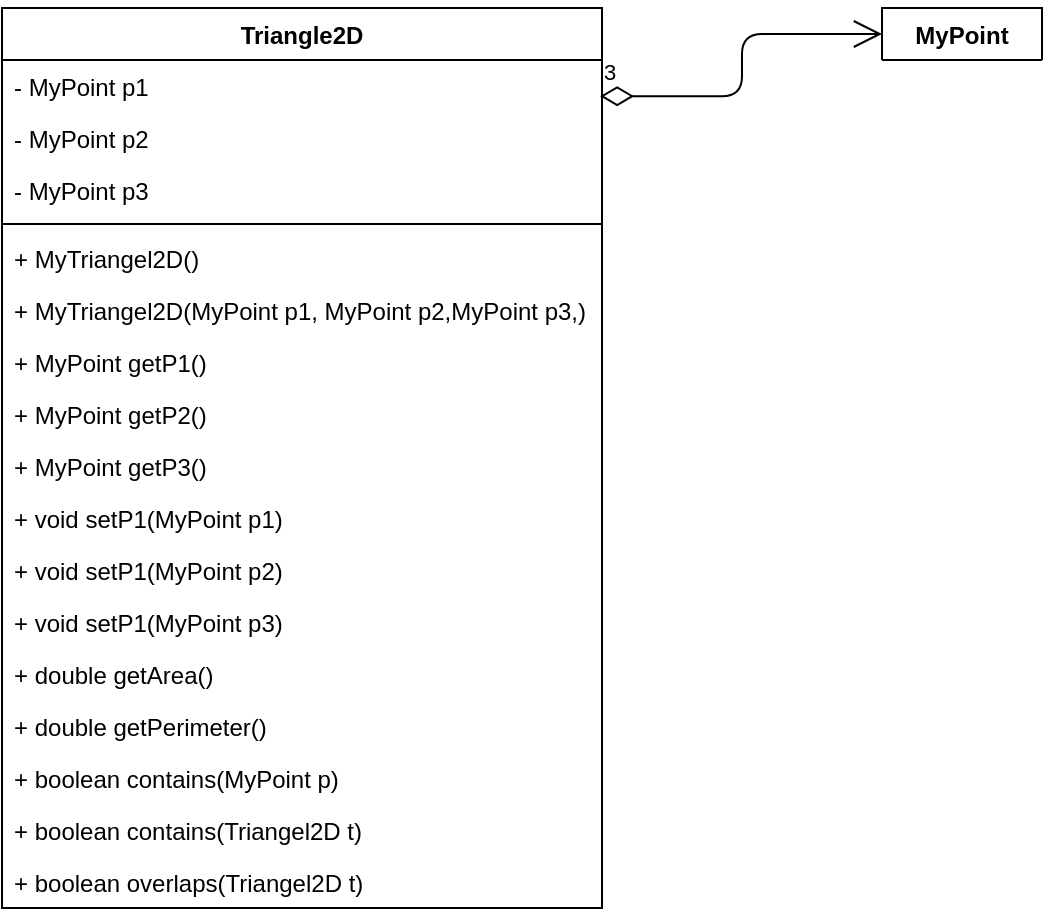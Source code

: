 <mxfile version="12.2.2" type="device" pages="1"><diagram id="ZhmUIzdcCL7LhoUpzjvs" name="Page-1"><mxGraphModel dx="409" dy="487" grid="1" gridSize="10" guides="1" tooltips="1" connect="1" arrows="1" fold="1" page="1" pageScale="1" pageWidth="827" pageHeight="1169" math="0" shadow="0"><root><mxCell id="0"/><mxCell id="1" parent="0"/><mxCell id="i5_hQR92lufO73XHKS0G-1" value="Triangle2D" style="swimlane;fontStyle=1;align=center;verticalAlign=top;childLayout=stackLayout;horizontal=1;startSize=26;horizontalStack=0;resizeParent=1;resizeParentMax=0;resizeLast=0;collapsible=1;marginBottom=0;" vertex="1" parent="1"><mxGeometry x="20" y="120" width="300" height="450" as="geometry"/></mxCell><mxCell id="i5_hQR92lufO73XHKS0G-10" value="- MyPoint p1" style="text;strokeColor=none;fillColor=none;align=left;verticalAlign=top;spacingLeft=4;spacingRight=4;overflow=hidden;rotatable=0;points=[[0,0.5],[1,0.5]];portConstraint=eastwest;" vertex="1" parent="i5_hQR92lufO73XHKS0G-1"><mxGeometry y="26" width="300" height="26" as="geometry"/></mxCell><mxCell id="i5_hQR92lufO73XHKS0G-2" value="- MyPoint p2" style="text;strokeColor=none;fillColor=none;align=left;verticalAlign=top;spacingLeft=4;spacingRight=4;overflow=hidden;rotatable=0;points=[[0,0.5],[1,0.5]];portConstraint=eastwest;" vertex="1" parent="i5_hQR92lufO73XHKS0G-1"><mxGeometry y="52" width="300" height="26" as="geometry"/></mxCell><mxCell id="i5_hQR92lufO73XHKS0G-11" value="- MyPoint p3" style="text;strokeColor=none;fillColor=none;align=left;verticalAlign=top;spacingLeft=4;spacingRight=4;overflow=hidden;rotatable=0;points=[[0,0.5],[1,0.5]];portConstraint=eastwest;" vertex="1" parent="i5_hQR92lufO73XHKS0G-1"><mxGeometry y="78" width="300" height="26" as="geometry"/></mxCell><mxCell id="i5_hQR92lufO73XHKS0G-3" value="" style="line;strokeWidth=1;fillColor=none;align=left;verticalAlign=middle;spacingTop=-1;spacingLeft=3;spacingRight=3;rotatable=0;labelPosition=right;points=[];portConstraint=eastwest;" vertex="1" parent="i5_hQR92lufO73XHKS0G-1"><mxGeometry y="104" width="300" height="8" as="geometry"/></mxCell><mxCell id="i5_hQR92lufO73XHKS0G-4" value="+ MyTriangel2D()" style="text;strokeColor=none;fillColor=none;align=left;verticalAlign=top;spacingLeft=4;spacingRight=4;overflow=hidden;rotatable=0;points=[[0,0.5],[1,0.5]];portConstraint=eastwest;" vertex="1" parent="i5_hQR92lufO73XHKS0G-1"><mxGeometry y="112" width="300" height="26" as="geometry"/></mxCell><mxCell id="i5_hQR92lufO73XHKS0G-26" value="+ MyTriangel2D(MyPoint p1, MyPoint p2,MyPoint p3,)" style="text;strokeColor=none;fillColor=none;align=left;verticalAlign=top;spacingLeft=4;spacingRight=4;overflow=hidden;rotatable=0;points=[[0,0.5],[1,0.5]];portConstraint=eastwest;" vertex="1" parent="i5_hQR92lufO73XHKS0G-1"><mxGeometry y="138" width="300" height="26" as="geometry"/></mxCell><mxCell id="i5_hQR92lufO73XHKS0G-36" value="+ MyPoint getP1()" style="text;strokeColor=none;fillColor=none;align=left;verticalAlign=top;spacingLeft=4;spacingRight=4;overflow=hidden;rotatable=0;points=[[0,0.5],[1,0.5]];portConstraint=eastwest;" vertex="1" parent="i5_hQR92lufO73XHKS0G-1"><mxGeometry y="164" width="300" height="26" as="geometry"/></mxCell><mxCell id="i5_hQR92lufO73XHKS0G-37" value="+ MyPoint getP2()" style="text;strokeColor=none;fillColor=none;align=left;verticalAlign=top;spacingLeft=4;spacingRight=4;overflow=hidden;rotatable=0;points=[[0,0.5],[1,0.5]];portConstraint=eastwest;" vertex="1" parent="i5_hQR92lufO73XHKS0G-1"><mxGeometry y="190" width="300" height="26" as="geometry"/></mxCell><mxCell id="i5_hQR92lufO73XHKS0G-38" value="+ MyPoint getP3()" style="text;strokeColor=none;fillColor=none;align=left;verticalAlign=top;spacingLeft=4;spacingRight=4;overflow=hidden;rotatable=0;points=[[0,0.5],[1,0.5]];portConstraint=eastwest;" vertex="1" parent="i5_hQR92lufO73XHKS0G-1"><mxGeometry y="216" width="300" height="26" as="geometry"/></mxCell><mxCell id="i5_hQR92lufO73XHKS0G-39" value="+ void setP1(MyPoint p1)" style="text;strokeColor=none;fillColor=none;align=left;verticalAlign=top;spacingLeft=4;spacingRight=4;overflow=hidden;rotatable=0;points=[[0,0.5],[1,0.5]];portConstraint=eastwest;" vertex="1" parent="i5_hQR92lufO73XHKS0G-1"><mxGeometry y="242" width="300" height="26" as="geometry"/></mxCell><mxCell id="i5_hQR92lufO73XHKS0G-40" value="+ void setP1(MyPoint p2)" style="text;strokeColor=none;fillColor=none;align=left;verticalAlign=top;spacingLeft=4;spacingRight=4;overflow=hidden;rotatable=0;points=[[0,0.5],[1,0.5]];portConstraint=eastwest;" vertex="1" parent="i5_hQR92lufO73XHKS0G-1"><mxGeometry y="268" width="300" height="26" as="geometry"/></mxCell><mxCell id="i5_hQR92lufO73XHKS0G-41" value="+ void setP1(MyPoint p3)" style="text;strokeColor=none;fillColor=none;align=left;verticalAlign=top;spacingLeft=4;spacingRight=4;overflow=hidden;rotatable=0;points=[[0,0.5],[1,0.5]];portConstraint=eastwest;" vertex="1" parent="i5_hQR92lufO73XHKS0G-1"><mxGeometry y="294" width="300" height="26" as="geometry"/></mxCell><mxCell id="i5_hQR92lufO73XHKS0G-42" value="+ double getArea()" style="text;strokeColor=none;fillColor=none;align=left;verticalAlign=top;spacingLeft=4;spacingRight=4;overflow=hidden;rotatable=0;points=[[0,0.5],[1,0.5]];portConstraint=eastwest;" vertex="1" parent="i5_hQR92lufO73XHKS0G-1"><mxGeometry y="320" width="300" height="26" as="geometry"/></mxCell><mxCell id="i5_hQR92lufO73XHKS0G-43" value="+ double getPerimeter()" style="text;strokeColor=none;fillColor=none;align=left;verticalAlign=top;spacingLeft=4;spacingRight=4;overflow=hidden;rotatable=0;points=[[0,0.5],[1,0.5]];portConstraint=eastwest;" vertex="1" parent="i5_hQR92lufO73XHKS0G-1"><mxGeometry y="346" width="300" height="26" as="geometry"/></mxCell><mxCell id="i5_hQR92lufO73XHKS0G-44" value="+ boolean contains(MyPoint p)" style="text;strokeColor=none;fillColor=none;align=left;verticalAlign=top;spacingLeft=4;spacingRight=4;overflow=hidden;rotatable=0;points=[[0,0.5],[1,0.5]];portConstraint=eastwest;" vertex="1" parent="i5_hQR92lufO73XHKS0G-1"><mxGeometry y="372" width="300" height="26" as="geometry"/></mxCell><mxCell id="i5_hQR92lufO73XHKS0G-45" value="+ boolean contains(Triangel2D t)" style="text;strokeColor=none;fillColor=none;align=left;verticalAlign=top;spacingLeft=4;spacingRight=4;overflow=hidden;rotatable=0;points=[[0,0.5],[1,0.5]];portConstraint=eastwest;" vertex="1" parent="i5_hQR92lufO73XHKS0G-1"><mxGeometry y="398" width="300" height="26" as="geometry"/></mxCell><mxCell id="i5_hQR92lufO73XHKS0G-46" value="+ boolean overlaps(Triangel2D t)" style="text;strokeColor=none;fillColor=none;align=left;verticalAlign=top;spacingLeft=4;spacingRight=4;overflow=hidden;rotatable=0;points=[[0,0.5],[1,0.5]];portConstraint=eastwest;" vertex="1" parent="i5_hQR92lufO73XHKS0G-1"><mxGeometry y="424" width="300" height="26" as="geometry"/></mxCell><mxCell id="i5_hQR92lufO73XHKS0G-12" value="MyPoint" style="swimlane;fontStyle=1;align=center;verticalAlign=top;childLayout=stackLayout;horizontal=1;startSize=26;horizontalStack=0;resizeParent=1;resizeParentMax=0;resizeLast=0;collapsible=1;marginBottom=0;" vertex="1" collapsed="1" parent="1"><mxGeometry x="460" y="120" width="80" height="26" as="geometry"><mxRectangle x="240" y="20" width="210" height="190" as="alternateBounds"/></mxGeometry></mxCell><mxCell id="i5_hQR92lufO73XHKS0G-13" value="- double x" style="text;strokeColor=none;fillColor=none;align=left;verticalAlign=top;spacingLeft=4;spacingRight=4;overflow=hidden;rotatable=0;points=[[0,0.5],[1,0.5]];portConstraint=eastwest;" vertex="1" parent="i5_hQR92lufO73XHKS0G-12"><mxGeometry y="26" width="80" height="26" as="geometry"/></mxCell><mxCell id="i5_hQR92lufO73XHKS0G-17" value="- double y" style="text;strokeColor=none;fillColor=none;align=left;verticalAlign=top;spacingLeft=4;spacingRight=4;overflow=hidden;rotatable=0;points=[[0,0.5],[1,0.5]];portConstraint=eastwest;" vertex="1" parent="i5_hQR92lufO73XHKS0G-12"><mxGeometry y="52" width="80" height="26" as="geometry"/></mxCell><mxCell id="i5_hQR92lufO73XHKS0G-14" value="" style="line;strokeWidth=1;fillColor=none;align=left;verticalAlign=middle;spacingTop=-1;spacingLeft=3;spacingRight=3;rotatable=0;labelPosition=right;points=[];portConstraint=eastwest;" vertex="1" parent="i5_hQR92lufO73XHKS0G-12"><mxGeometry y="78" width="80" height="8" as="geometry"/></mxCell><mxCell id="i5_hQR92lufO73XHKS0G-15" value="+ MyPoint()" style="text;strokeColor=none;fillColor=none;align=left;verticalAlign=top;spacingLeft=4;spacingRight=4;overflow=hidden;rotatable=0;points=[[0,0.5],[1,0.5]];portConstraint=eastwest;" vertex="1" parent="i5_hQR92lufO73XHKS0G-12"><mxGeometry y="86" width="80" height="26" as="geometry"/></mxCell><mxCell id="i5_hQR92lufO73XHKS0G-18" value="+ MyPoint(double x, double y)" style="text;strokeColor=none;fillColor=none;align=left;verticalAlign=top;spacingLeft=4;spacingRight=4;overflow=hidden;rotatable=0;points=[[0,0.5],[1,0.5]];portConstraint=eastwest;" vertex="1" parent="i5_hQR92lufO73XHKS0G-12"><mxGeometry y="112" width="80" height="26" as="geometry"/></mxCell><mxCell id="i5_hQR92lufO73XHKS0G-19" value="+ double distance(MyPoint  myPoint)" style="text;strokeColor=none;fillColor=none;align=left;verticalAlign=top;spacingLeft=4;spacingRight=4;overflow=hidden;rotatable=0;points=[[0,0.5],[1,0.5]];portConstraint=eastwest;" vertex="1" parent="i5_hQR92lufO73XHKS0G-12"><mxGeometry y="138" width="80" height="26" as="geometry"/></mxCell><mxCell id="i5_hQR92lufO73XHKS0G-20" value="+ double distance(double x, double y)" style="text;strokeColor=none;fillColor=none;align=left;verticalAlign=top;spacingLeft=4;spacingRight=4;overflow=hidden;rotatable=0;points=[[0,0.5],[1,0.5]];portConstraint=eastwest;" vertex="1" parent="i5_hQR92lufO73XHKS0G-12"><mxGeometry y="164" width="80" height="26" as="geometry"/></mxCell><mxCell id="i5_hQR92lufO73XHKS0G-25" value="3" style="endArrow=open;html=1;endSize=12;startArrow=diamondThin;startSize=14;startFill=0;edgeStyle=orthogonalEdgeStyle;align=left;verticalAlign=bottom;entryX=0;entryY=0.5;entryDx=0;entryDy=0;exitX=0.997;exitY=0.098;exitDx=0;exitDy=0;exitPerimeter=0;" edge="1" parent="1" source="i5_hQR92lufO73XHKS0G-1" target="i5_hQR92lufO73XHKS0G-12"><mxGeometry x="-1" y="3" relative="1" as="geometry"><mxPoint x="180" y="32.5" as="sourcePoint"/><mxPoint x="340" y="32.5" as="targetPoint"/><Array as="points"/></mxGeometry></mxCell></root></mxGraphModel></diagram></mxfile>